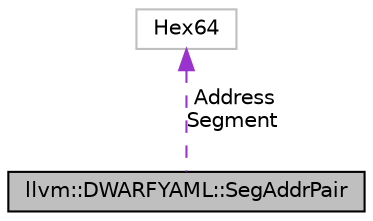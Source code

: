 digraph "llvm::DWARFYAML::SegAddrPair"
{
 // LATEX_PDF_SIZE
  bgcolor="transparent";
  edge [fontname="Helvetica",fontsize="10",labelfontname="Helvetica",labelfontsize="10"];
  node [fontname="Helvetica",fontsize="10",shape=record];
  Node1 [label="llvm::DWARFYAML::SegAddrPair",height=0.2,width=0.4,color="black", fillcolor="grey75", style="filled", fontcolor="black",tooltip=" "];
  Node2 -> Node1 [dir="back",color="darkorchid3",fontsize="10",style="dashed",label=" Address\nSegment" ,fontname="Helvetica"];
  Node2 [label="Hex64",height=0.2,width=0.4,color="grey75",tooltip=" "];
}
